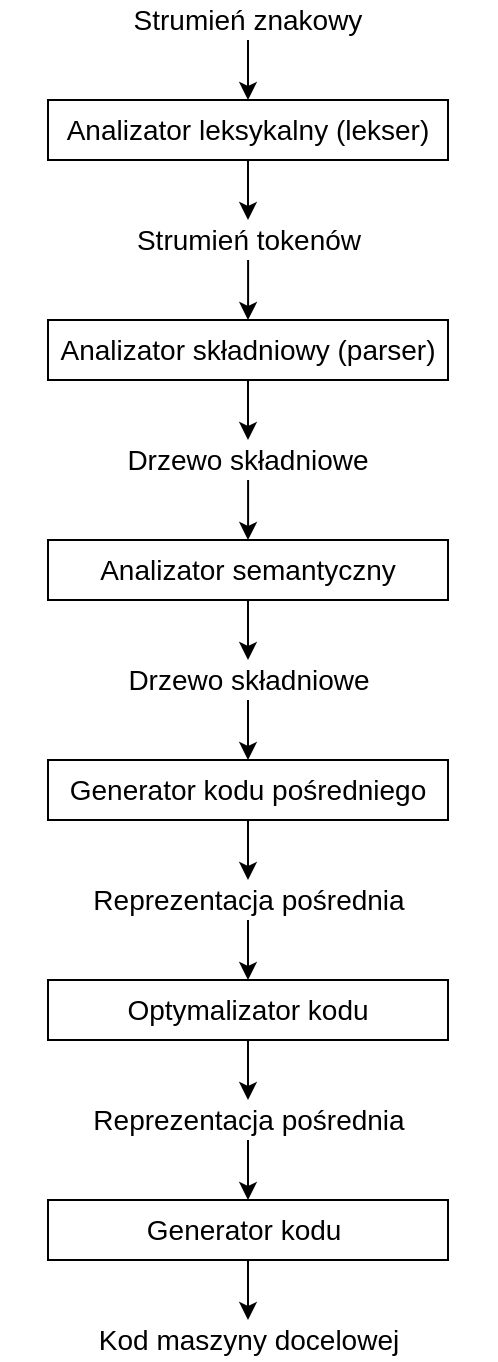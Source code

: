 <mxfile version="13.6.10" type="device"><diagram id="95cOD5FQ9mFzOGYNR8MX" name="Page-1"><mxGraphModel dx="677" dy="336" grid="1" gridSize="10" guides="1" tooltips="1" connect="1" arrows="1" fold="1" page="1" pageScale="1" pageWidth="827" pageHeight="1169" math="0" shadow="0"><root><mxCell id="0"/><mxCell id="1" parent="0"/><mxCell id="KfxHA-t2ZiQQArX94cQ8-20" style="edgeStyle=orthogonalEdgeStyle;rounded=0;orthogonalLoop=1;jettySize=auto;html=1;entryX=0.5;entryY=0;entryDx=0;entryDy=0;fontSize=14;" edge="1" parent="1" source="KfxHA-t2ZiQQArX94cQ8-18" target="KfxHA-t2ZiQQArX94cQ8-19"><mxGeometry relative="1" as="geometry"/></mxCell><mxCell id="KfxHA-t2ZiQQArX94cQ8-18" value="Strumień znakowy" style="text;html=1;strokeColor=none;fillColor=none;align=center;verticalAlign=middle;whiteSpace=wrap;rounded=0;fontSize=14;" vertex="1" parent="1"><mxGeometry x="275" y="20" width="130" height="20" as="geometry"/></mxCell><mxCell id="KfxHA-t2ZiQQArX94cQ8-22" style="edgeStyle=orthogonalEdgeStyle;rounded=0;orthogonalLoop=1;jettySize=auto;html=1;entryX=0.5;entryY=0;entryDx=0;entryDy=0;fontSize=14;" edge="1" parent="1" source="KfxHA-t2ZiQQArX94cQ8-19" target="KfxHA-t2ZiQQArX94cQ8-21"><mxGeometry relative="1" as="geometry"/></mxCell><mxCell id="KfxHA-t2ZiQQArX94cQ8-19" value="Analizator leksykalny (lekser)" style="rounded=0;whiteSpace=wrap;html=1;fontSize=14;" vertex="1" parent="1"><mxGeometry x="240" y="70" width="200" height="30" as="geometry"/></mxCell><mxCell id="KfxHA-t2ZiQQArX94cQ8-24" style="edgeStyle=orthogonalEdgeStyle;rounded=0;orthogonalLoop=1;jettySize=auto;html=1;entryX=0.5;entryY=0;entryDx=0;entryDy=0;fontSize=14;" edge="1" parent="1" source="KfxHA-t2ZiQQArX94cQ8-21" target="KfxHA-t2ZiQQArX94cQ8-23"><mxGeometry relative="1" as="geometry"/></mxCell><mxCell id="KfxHA-t2ZiQQArX94cQ8-21" value="Strumień tokenów" style="text;html=1;strokeColor=none;fillColor=none;align=center;verticalAlign=middle;whiteSpace=wrap;rounded=0;fontSize=14;" vertex="1" parent="1"><mxGeometry x="228.75" y="130" width="222.5" height="20" as="geometry"/></mxCell><mxCell id="KfxHA-t2ZiQQArX94cQ8-26" style="edgeStyle=orthogonalEdgeStyle;rounded=0;orthogonalLoop=1;jettySize=auto;html=1;entryX=0.5;entryY=0;entryDx=0;entryDy=0;fontSize=14;" edge="1" parent="1" source="KfxHA-t2ZiQQArX94cQ8-23" target="KfxHA-t2ZiQQArX94cQ8-25"><mxGeometry relative="1" as="geometry"/></mxCell><mxCell id="KfxHA-t2ZiQQArX94cQ8-23" value="Analizator składniowy (parser)" style="rounded=0;whiteSpace=wrap;html=1;fontSize=14;" vertex="1" parent="1"><mxGeometry x="240" y="180" width="200" height="30" as="geometry"/></mxCell><mxCell id="KfxHA-t2ZiQQArX94cQ8-28" style="edgeStyle=orthogonalEdgeStyle;rounded=0;orthogonalLoop=1;jettySize=auto;html=1;entryX=0.5;entryY=0;entryDx=0;entryDy=0;fontSize=14;" edge="1" parent="1" source="KfxHA-t2ZiQQArX94cQ8-25" target="KfxHA-t2ZiQQArX94cQ8-27"><mxGeometry relative="1" as="geometry"/></mxCell><mxCell id="KfxHA-t2ZiQQArX94cQ8-25" value="Drzewo składniowe" style="text;html=1;strokeColor=none;fillColor=none;align=center;verticalAlign=middle;whiteSpace=wrap;rounded=0;fontSize=14;" vertex="1" parent="1"><mxGeometry x="216.25" y="240" width="247.5" height="20" as="geometry"/></mxCell><mxCell id="KfxHA-t2ZiQQArX94cQ8-30" style="edgeStyle=orthogonalEdgeStyle;rounded=0;orthogonalLoop=1;jettySize=auto;html=1;entryX=0.5;entryY=0;entryDx=0;entryDy=0;fontSize=14;" edge="1" parent="1" source="KfxHA-t2ZiQQArX94cQ8-27" target="KfxHA-t2ZiQQArX94cQ8-29"><mxGeometry relative="1" as="geometry"/></mxCell><mxCell id="KfxHA-t2ZiQQArX94cQ8-27" value="Analizator semantyczny" style="rounded=0;whiteSpace=wrap;html=1;fontSize=14;" vertex="1" parent="1"><mxGeometry x="240" y="290" width="200" height="30" as="geometry"/></mxCell><mxCell id="KfxHA-t2ZiQQArX94cQ8-32" style="edgeStyle=orthogonalEdgeStyle;rounded=0;orthogonalLoop=1;jettySize=auto;html=1;entryX=0.5;entryY=0;entryDx=0;entryDy=0;fontSize=14;" edge="1" parent="1" source="KfxHA-t2ZiQQArX94cQ8-29" target="KfxHA-t2ZiQQArX94cQ8-31"><mxGeometry relative="1" as="geometry"/></mxCell><mxCell id="KfxHA-t2ZiQQArX94cQ8-29" value="Drzewo składniowe" style="text;html=1;strokeColor=none;fillColor=none;align=center;verticalAlign=middle;whiteSpace=wrap;rounded=0;fontSize=14;" vertex="1" parent="1"><mxGeometry x="242.5" y="350" width="195" height="20" as="geometry"/></mxCell><mxCell id="KfxHA-t2ZiQQArX94cQ8-36" style="edgeStyle=orthogonalEdgeStyle;rounded=0;orthogonalLoop=1;jettySize=auto;html=1;fontSize=14;" edge="1" parent="1" source="KfxHA-t2ZiQQArX94cQ8-31" target="KfxHA-t2ZiQQArX94cQ8-35"><mxGeometry relative="1" as="geometry"/></mxCell><mxCell id="KfxHA-t2ZiQQArX94cQ8-31" value="Generator kodu pośredniego" style="rounded=0;whiteSpace=wrap;html=1;fontSize=14;" vertex="1" parent="1"><mxGeometry x="240" y="400" width="200" height="30" as="geometry"/></mxCell><mxCell id="KfxHA-t2ZiQQArX94cQ8-53" style="edgeStyle=orthogonalEdgeStyle;rounded=0;orthogonalLoop=1;jettySize=auto;html=1;entryX=0.5;entryY=0;entryDx=0;entryDy=0;fontSize=14;" edge="1" parent="1" source="KfxHA-t2ZiQQArX94cQ8-35" target="KfxHA-t2ZiQQArX94cQ8-46"><mxGeometry relative="1" as="geometry"/></mxCell><mxCell id="KfxHA-t2ZiQQArX94cQ8-35" value="Reprezentacja pośrednia" style="text;html=1;strokeColor=none;fillColor=none;align=center;verticalAlign=middle;whiteSpace=wrap;rounded=0;fontSize=14;" vertex="1" parent="1"><mxGeometry x="247.5" y="460" width="185" height="20" as="geometry"/></mxCell><mxCell id="KfxHA-t2ZiQQArX94cQ8-45" style="edgeStyle=orthogonalEdgeStyle;rounded=0;orthogonalLoop=1;jettySize=auto;html=1;entryX=0.5;entryY=0;entryDx=0;entryDy=0;fontSize=14;" edge="1" parent="1" source="KfxHA-t2ZiQQArX94cQ8-46" target="KfxHA-t2ZiQQArX94cQ8-48"><mxGeometry relative="1" as="geometry"/></mxCell><mxCell id="KfxHA-t2ZiQQArX94cQ8-46" value="Optymalizator kodu" style="rounded=0;whiteSpace=wrap;html=1;fontSize=14;" vertex="1" parent="1"><mxGeometry x="240" y="510" width="200" height="30" as="geometry"/></mxCell><mxCell id="KfxHA-t2ZiQQArX94cQ8-47" style="edgeStyle=orthogonalEdgeStyle;rounded=0;orthogonalLoop=1;jettySize=auto;html=1;entryX=0.5;entryY=0;entryDx=0;entryDy=0;fontSize=14;" edge="1" parent="1" source="KfxHA-t2ZiQQArX94cQ8-48" target="KfxHA-t2ZiQQArX94cQ8-50"><mxGeometry relative="1" as="geometry"/></mxCell><mxCell id="KfxHA-t2ZiQQArX94cQ8-48" value="Reprezentacja pośrednia" style="text;html=1;strokeColor=none;fillColor=none;align=center;verticalAlign=middle;whiteSpace=wrap;rounded=0;fontSize=14;" vertex="1" parent="1"><mxGeometry x="242.5" y="570" width="195" height="20" as="geometry"/></mxCell><mxCell id="KfxHA-t2ZiQQArX94cQ8-49" style="edgeStyle=orthogonalEdgeStyle;rounded=0;orthogonalLoop=1;jettySize=auto;html=1;fontSize=14;" edge="1" parent="1" source="KfxHA-t2ZiQQArX94cQ8-50" target="KfxHA-t2ZiQQArX94cQ8-51"><mxGeometry relative="1" as="geometry"/></mxCell><mxCell id="KfxHA-t2ZiQQArX94cQ8-50" value="Generator kodu&amp;nbsp;" style="rounded=0;whiteSpace=wrap;html=1;fontSize=14;" vertex="1" parent="1"><mxGeometry x="240" y="620" width="200" height="30" as="geometry"/></mxCell><mxCell id="KfxHA-t2ZiQQArX94cQ8-51" value="Kod maszyny docelowej" style="text;html=1;strokeColor=none;fillColor=none;align=center;verticalAlign=middle;whiteSpace=wrap;rounded=0;fontSize=14;" vertex="1" parent="1"><mxGeometry x="247.5" y="680" width="185" height="20" as="geometry"/></mxCell></root></mxGraphModel></diagram></mxfile>